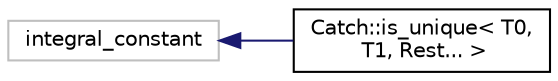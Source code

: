 digraph "Graphical Class Hierarchy"
{
  edge [fontname="Helvetica",fontsize="10",labelfontname="Helvetica",labelfontsize="10"];
  node [fontname="Helvetica",fontsize="10",shape=record];
  rankdir="LR";
  Node105 [label="integral_constant",height=0.2,width=0.4,color="grey75", fillcolor="white", style="filled"];
  Node105 -> Node0 [dir="back",color="midnightblue",fontsize="10",style="solid",fontname="Helvetica"];
  Node0 [label="Catch::is_unique\< T0,\l T1, Rest... \>",height=0.2,width=0.4,color="black", fillcolor="white", style="filled",URL="$structCatch_1_1is__unique_3_01T0_00_01T1_00_01Rest_8_8_8_01_4.html"];
}
